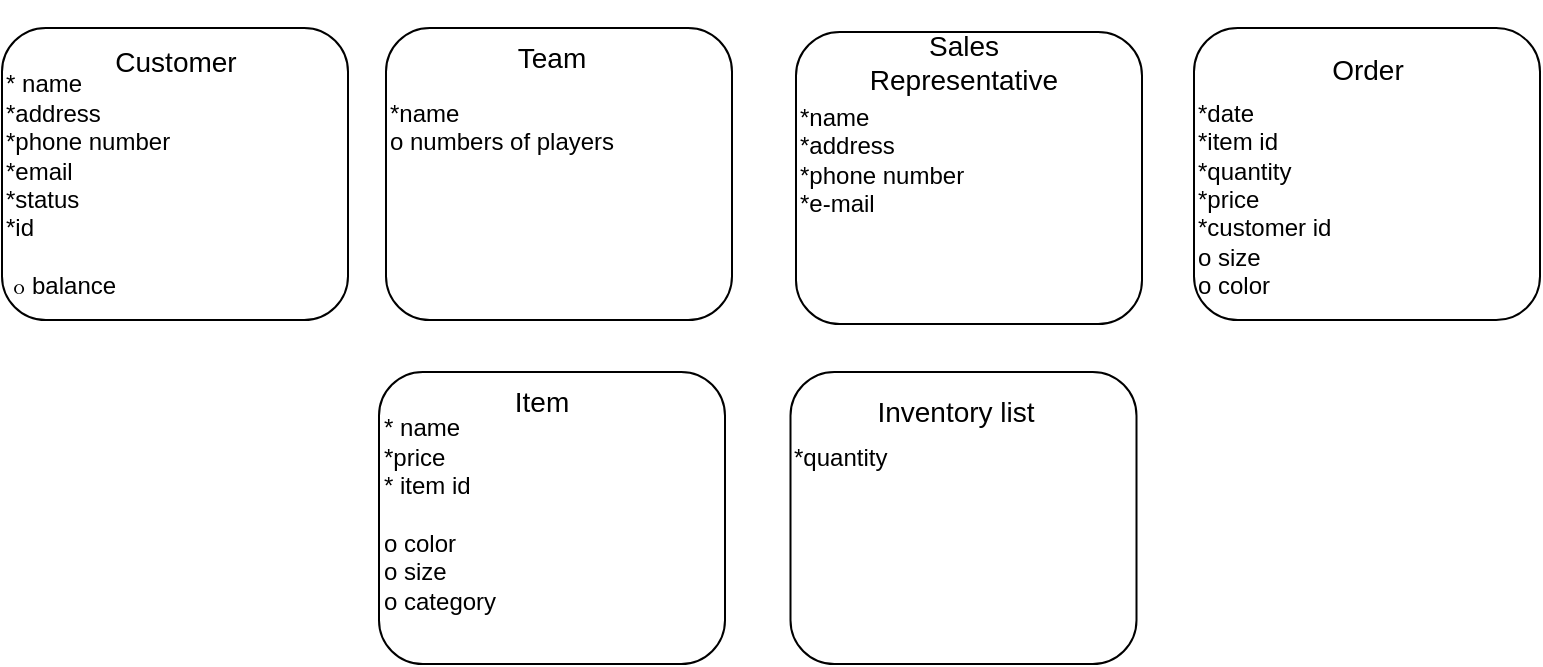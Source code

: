 <mxfile version="20.8.20" type="device"><diagram name="Страница 1" id="vqtnjsfGBOoaubQDXVuN"><mxGraphModel dx="1002" dy="569" grid="0" gridSize="10" guides="1" tooltips="1" connect="1" arrows="1" fold="1" page="1" pageScale="1" pageWidth="827" pageHeight="1169" math="0" shadow="0"><root><mxCell id="0"/><mxCell id="1" parent="0"/><mxCell id="4pk342mDO_bhdrdybOs0-1" value="&lt;br style=&quot;font-size: 14px;&quot;&gt;&lt;font style=&quot;font-size: 12px;&quot;&gt;&lt;font style=&quot;font-size: 12px;&quot;&gt;* &lt;font style=&quot;font-size: 12px;&quot;&gt;name&lt;/font&gt;&lt;br&gt;&lt;/font&gt;*address&lt;br&gt;*phone number&lt;br&gt;*email&lt;br&gt;*status&lt;br&gt;*id&lt;br&gt;&lt;br&gt;&amp;nbsp;๐ balance&lt;/font&gt;" style="rounded=1;whiteSpace=wrap;html=1;align=left;verticalAlign=top;" vertex="1" parent="1"><mxGeometry x="55" y="48" width="173" height="146" as="geometry"/></mxCell><mxCell id="4pk342mDO_bhdrdybOs0-2" value="Customer" style="text;html=1;strokeColor=none;fillColor=none;align=center;verticalAlign=middle;whiteSpace=wrap;rounded=0;fontSize=14;" vertex="1" parent="1"><mxGeometry x="111.5" y="50" width="60" height="30" as="geometry"/></mxCell><mxCell id="4pk342mDO_bhdrdybOs0-3" value="&lt;br&gt;&lt;br&gt;*name&lt;br&gt;o numbers of players" style="rounded=1;whiteSpace=wrap;html=1;align=left;verticalAlign=top;" vertex="1" parent="1"><mxGeometry x="247" y="48" width="173" height="146" as="geometry"/></mxCell><mxCell id="4pk342mDO_bhdrdybOs0-5" value="Team" style="text;html=1;strokeColor=none;fillColor=none;align=center;verticalAlign=middle;whiteSpace=wrap;rounded=0;fontSize=14;" vertex="1" parent="1"><mxGeometry x="300" y="48" width="60" height="30" as="geometry"/></mxCell><mxCell id="4pk342mDO_bhdrdybOs0-6" value="&lt;br&gt;&lt;br&gt;*name&lt;br&gt;*address&lt;br&gt;*phone number&lt;br&gt;*e-mail" style="rounded=1;whiteSpace=wrap;html=1;align=left;verticalAlign=top;" vertex="1" parent="1"><mxGeometry x="452" y="50" width="173" height="146" as="geometry"/></mxCell><mxCell id="4pk342mDO_bhdrdybOs0-7" value="&lt;p class=&quot;MsoNormal&quot;&gt;Sales Representative&lt;/p&gt;" style="text;html=1;strokeColor=none;fillColor=none;align=center;verticalAlign=middle;whiteSpace=wrap;rounded=0;fontSize=14;" vertex="1" parent="1"><mxGeometry x="477" y="50" width="117.5" height="30" as="geometry"/></mxCell><mxCell id="4pk342mDO_bhdrdybOs0-8" value="&lt;br&gt;&lt;br&gt;*date&lt;br&gt;*item id&lt;br&gt;*quantity&lt;br&gt;*price&lt;br&gt;*customer id&lt;br&gt;o size&amp;nbsp;&lt;br&gt;o color&lt;br&gt;" style="rounded=1;whiteSpace=wrap;html=1;align=left;verticalAlign=top;" vertex="1" parent="1"><mxGeometry x="651" y="48" width="173" height="146" as="geometry"/></mxCell><mxCell id="4pk342mDO_bhdrdybOs0-9" value="&lt;p class=&quot;MsoNormal&quot;&gt;Order&lt;/p&gt;" style="text;html=1;strokeColor=none;fillColor=none;align=center;verticalAlign=middle;whiteSpace=wrap;rounded=0;fontSize=14;" vertex="1" parent="1"><mxGeometry x="678.75" y="54" width="117.5" height="30" as="geometry"/></mxCell><mxCell id="4pk342mDO_bhdrdybOs0-10" value="&lt;br style=&quot;font-size: 14px;&quot;&gt;&lt;font style=&quot;font-size: 12px;&quot;&gt;&lt;font style=&quot;font-size: 12px;&quot;&gt;* &lt;font style=&quot;font-size: 12px;&quot;&gt;name&lt;/font&gt;&lt;br&gt;&lt;/font&gt;*price&lt;br&gt;* item id&lt;br&gt;&lt;br&gt;o color&lt;br&gt;o size&lt;br&gt;o category&lt;br&gt;&lt;/font&gt;" style="rounded=1;whiteSpace=wrap;html=1;align=left;verticalAlign=top;" vertex="1" parent="1"><mxGeometry x="243.5" y="220" width="173" height="146" as="geometry"/></mxCell><mxCell id="4pk342mDO_bhdrdybOs0-11" value="Item" style="text;html=1;strokeColor=none;fillColor=none;align=center;verticalAlign=middle;whiteSpace=wrap;rounded=0;fontSize=14;" vertex="1" parent="1"><mxGeometry x="295" y="220" width="60" height="30" as="geometry"/></mxCell><mxCell id="4pk342mDO_bhdrdybOs0-12" value="&lt;br&gt;&lt;br&gt;*quantity" style="rounded=1;whiteSpace=wrap;html=1;align=left;verticalAlign=top;" vertex="1" parent="1"><mxGeometry x="449.25" y="220" width="173" height="146" as="geometry"/></mxCell><mxCell id="4pk342mDO_bhdrdybOs0-13" value="&lt;p class=&quot;MsoNormal&quot;&gt;Inventory list&lt;/p&gt;" style="text;html=1;strokeColor=none;fillColor=none;align=center;verticalAlign=middle;whiteSpace=wrap;rounded=0;fontSize=14;" vertex="1" parent="1"><mxGeometry x="473" y="225" width="117.5" height="30" as="geometry"/></mxCell></root></mxGraphModel></diagram></mxfile>